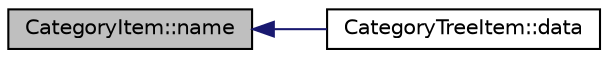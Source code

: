 digraph "CategoryItem::name"
{
  edge [fontname="Helvetica",fontsize="10",labelfontname="Helvetica",labelfontsize="10"];
  node [fontname="Helvetica",fontsize="10",shape=record];
  rankdir="LR";
  Node14 [label="CategoryItem::name",height=0.2,width=0.4,color="black", fillcolor="grey75", style="filled", fontcolor="black"];
  Node14 -> Node15 [dir="back",color="midnightblue",fontsize="10",style="solid",fontname="Helvetica"];
  Node15 [label="CategoryTreeItem::data",height=0.2,width=0.4,color="black", fillcolor="white", style="filled",URL="$class_category_tree_item.html#af6b10f3cd9e5b67d44fa378c0f99f012",tooltip="Reimplemented from TreeItem::data(int column,int role) "];
}
